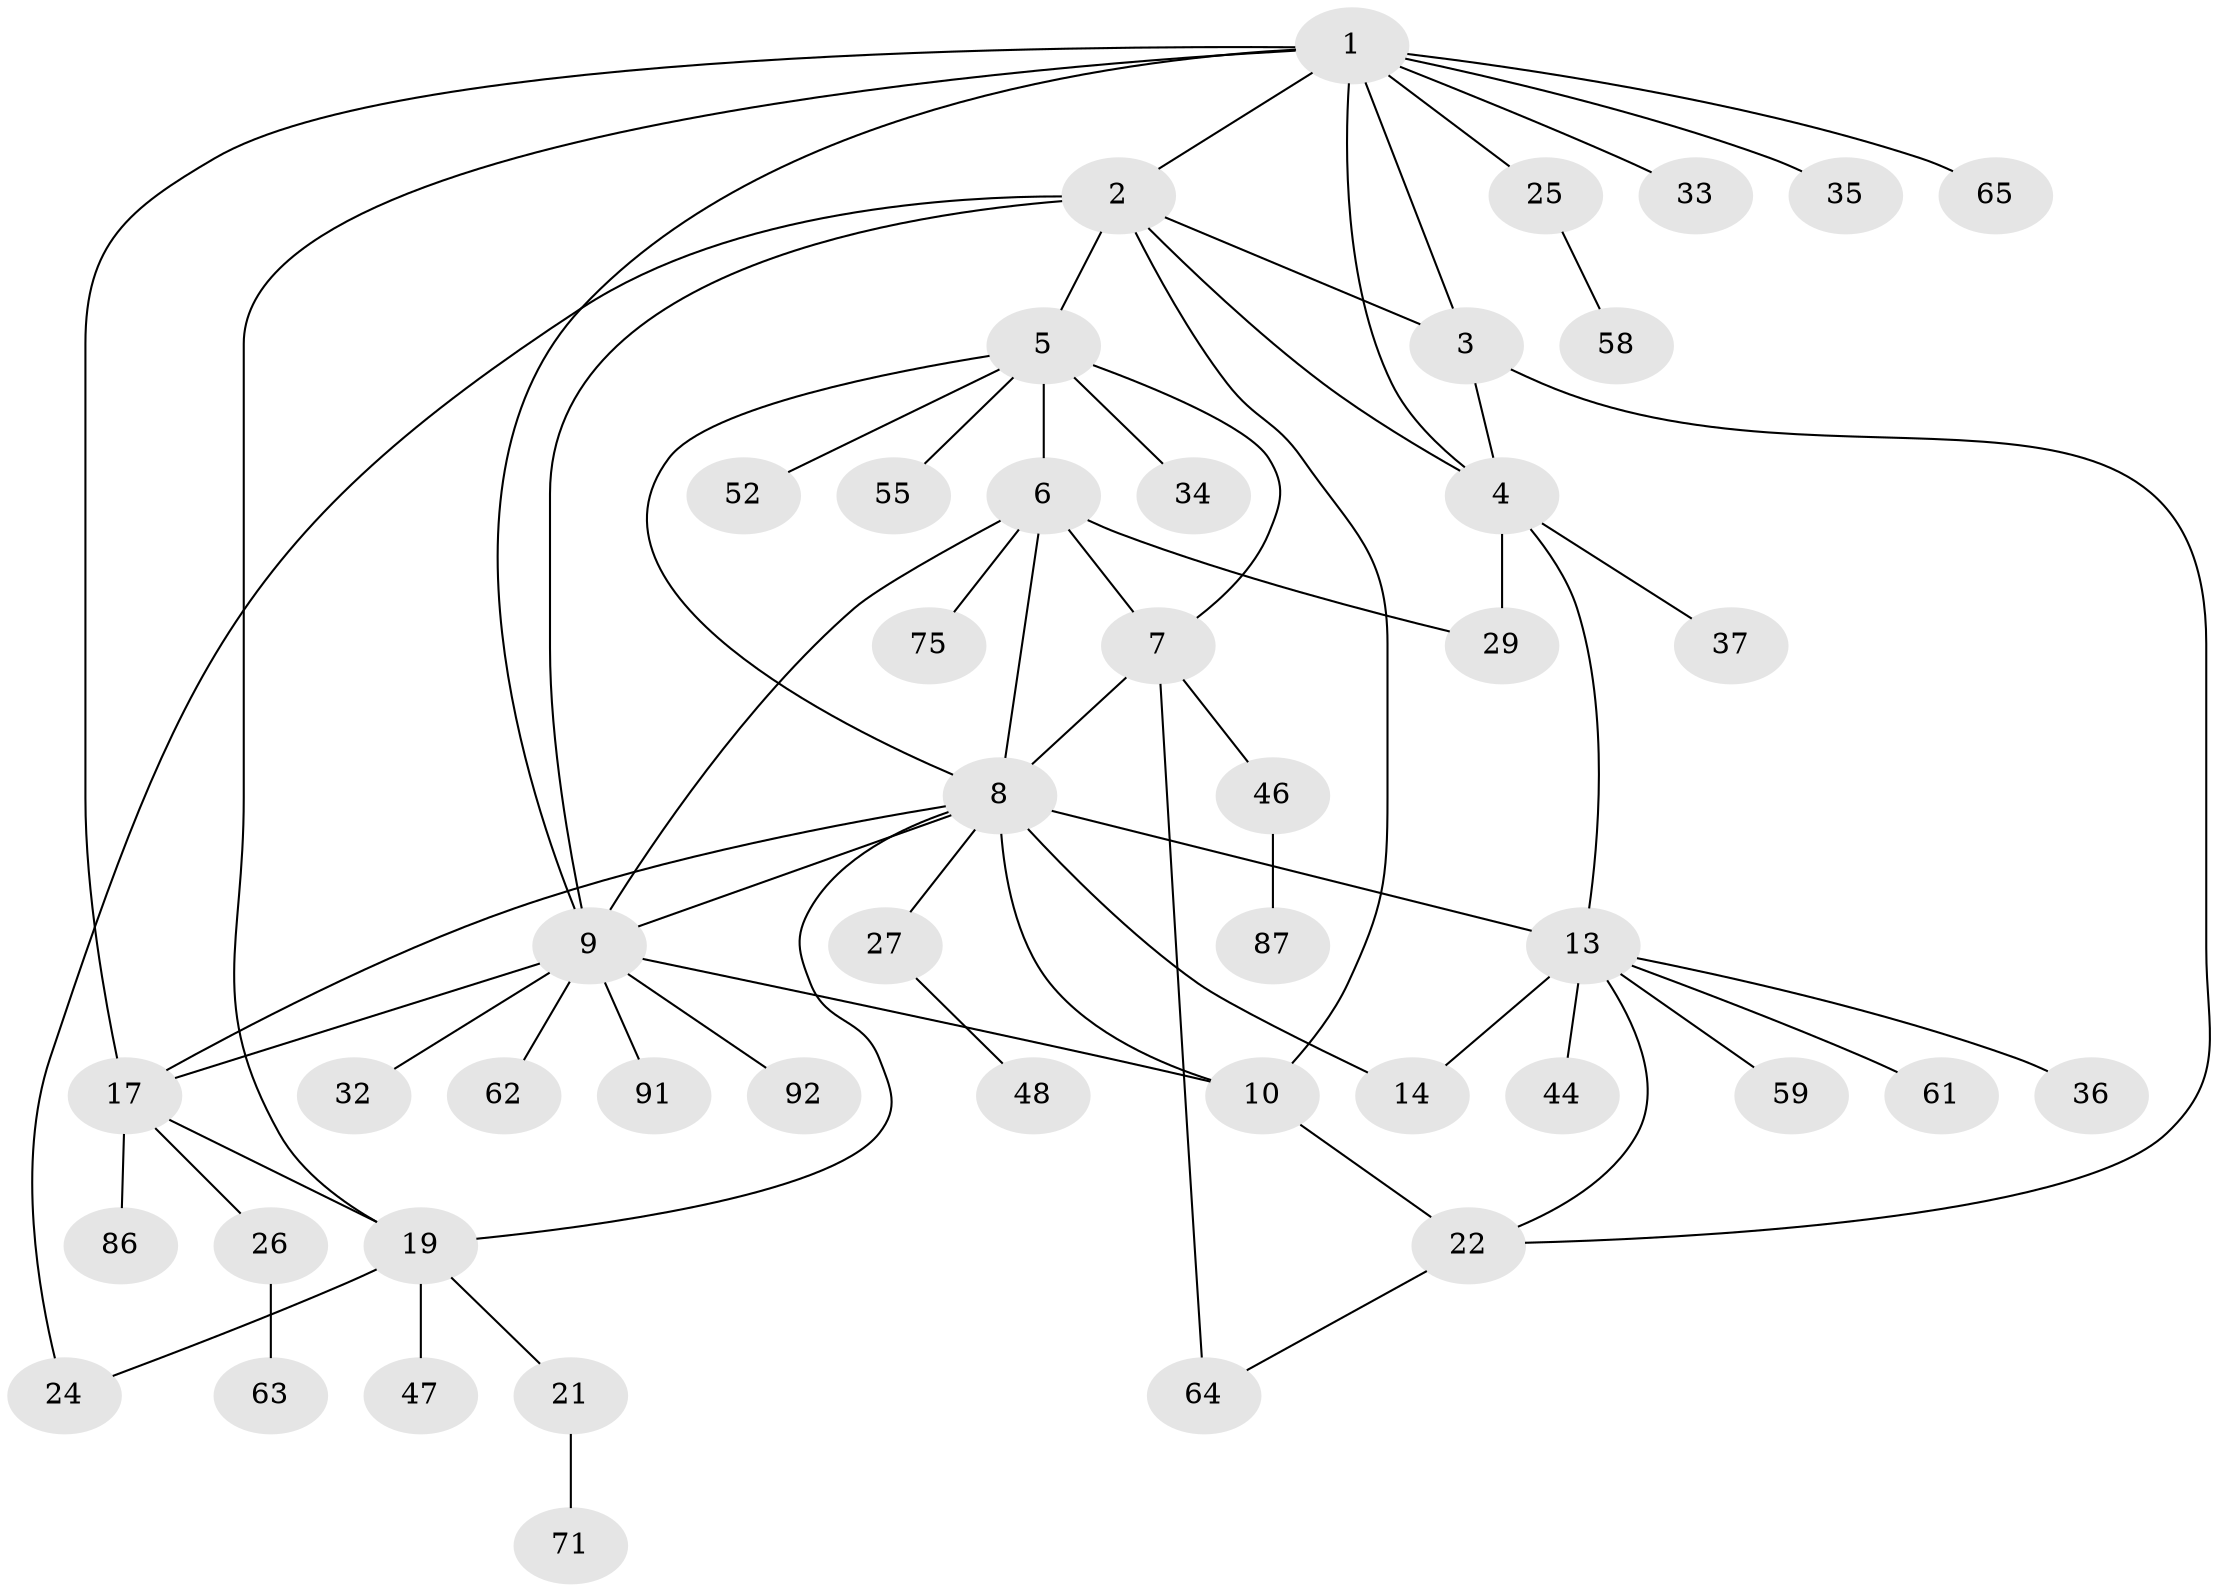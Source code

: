 // original degree distribution, {6: 0.07608695652173914, 9: 0.03260869565217391, 4: 0.043478260869565216, 7: 0.03260869565217391, 10: 0.010869565217391304, 5: 0.010869565217391304, 3: 0.05434782608695652, 8: 0.010869565217391304, 11: 0.010869565217391304, 2: 0.20652173913043478, 1: 0.5108695652173914}
// Generated by graph-tools (version 1.1) at 2025/19/03/04/25 18:19:33]
// undirected, 46 vertices, 67 edges
graph export_dot {
graph [start="1"]
  node [color=gray90,style=filled];
  1 [super="+20+23"];
  2 [super="+11+54+38+53"];
  3;
  4;
  5;
  6;
  7 [super="+50+31"];
  8 [super="+16+60+43+83"];
  9 [super="+12+57+40"];
  10 [super="+82"];
  13 [super="+45+15"];
  14;
  17 [super="+18"];
  19;
  21;
  22 [super="+72+74"];
  24;
  25;
  26 [super="+41"];
  27;
  29;
  32;
  33 [super="+56"];
  34;
  35;
  36;
  37;
  44 [super="+80"];
  46;
  47;
  48;
  52 [super="+77"];
  55;
  58;
  59 [super="+76"];
  61;
  62;
  63 [super="+85+73"];
  64;
  65 [super="+70"];
  71;
  75;
  86;
  87;
  91;
  92;
  1 -- 2;
  1 -- 3;
  1 -- 4;
  1 -- 33;
  1 -- 17 [weight=2];
  1 -- 19;
  1 -- 65;
  1 -- 35;
  1 -- 9;
  1 -- 25;
  2 -- 3;
  2 -- 4;
  2 -- 5;
  2 -- 24;
  2 -- 9 [weight=2];
  2 -- 10;
  3 -- 4;
  3 -- 22;
  4 -- 29;
  4 -- 37;
  4 -- 13;
  5 -- 6;
  5 -- 7;
  5 -- 8;
  5 -- 34;
  5 -- 52;
  5 -- 55;
  6 -- 7;
  6 -- 8;
  6 -- 9;
  6 -- 29;
  6 -- 75;
  7 -- 8;
  7 -- 46;
  7 -- 64;
  8 -- 19;
  8 -- 27;
  8 -- 17;
  8 -- 10;
  8 -- 13 [weight=2];
  8 -- 14;
  8 -- 9;
  9 -- 10 [weight=2];
  9 -- 62;
  9 -- 91;
  9 -- 92;
  9 -- 32;
  9 -- 17;
  10 -- 22;
  13 -- 14 [weight=2];
  13 -- 59;
  13 -- 36;
  13 -- 44;
  13 -- 22;
  13 -- 61;
  17 -- 19 [weight=2];
  17 -- 26;
  17 -- 86;
  19 -- 21;
  19 -- 24;
  19 -- 47;
  21 -- 71;
  22 -- 64;
  25 -- 58;
  26 -- 63;
  27 -- 48;
  46 -- 87;
}
